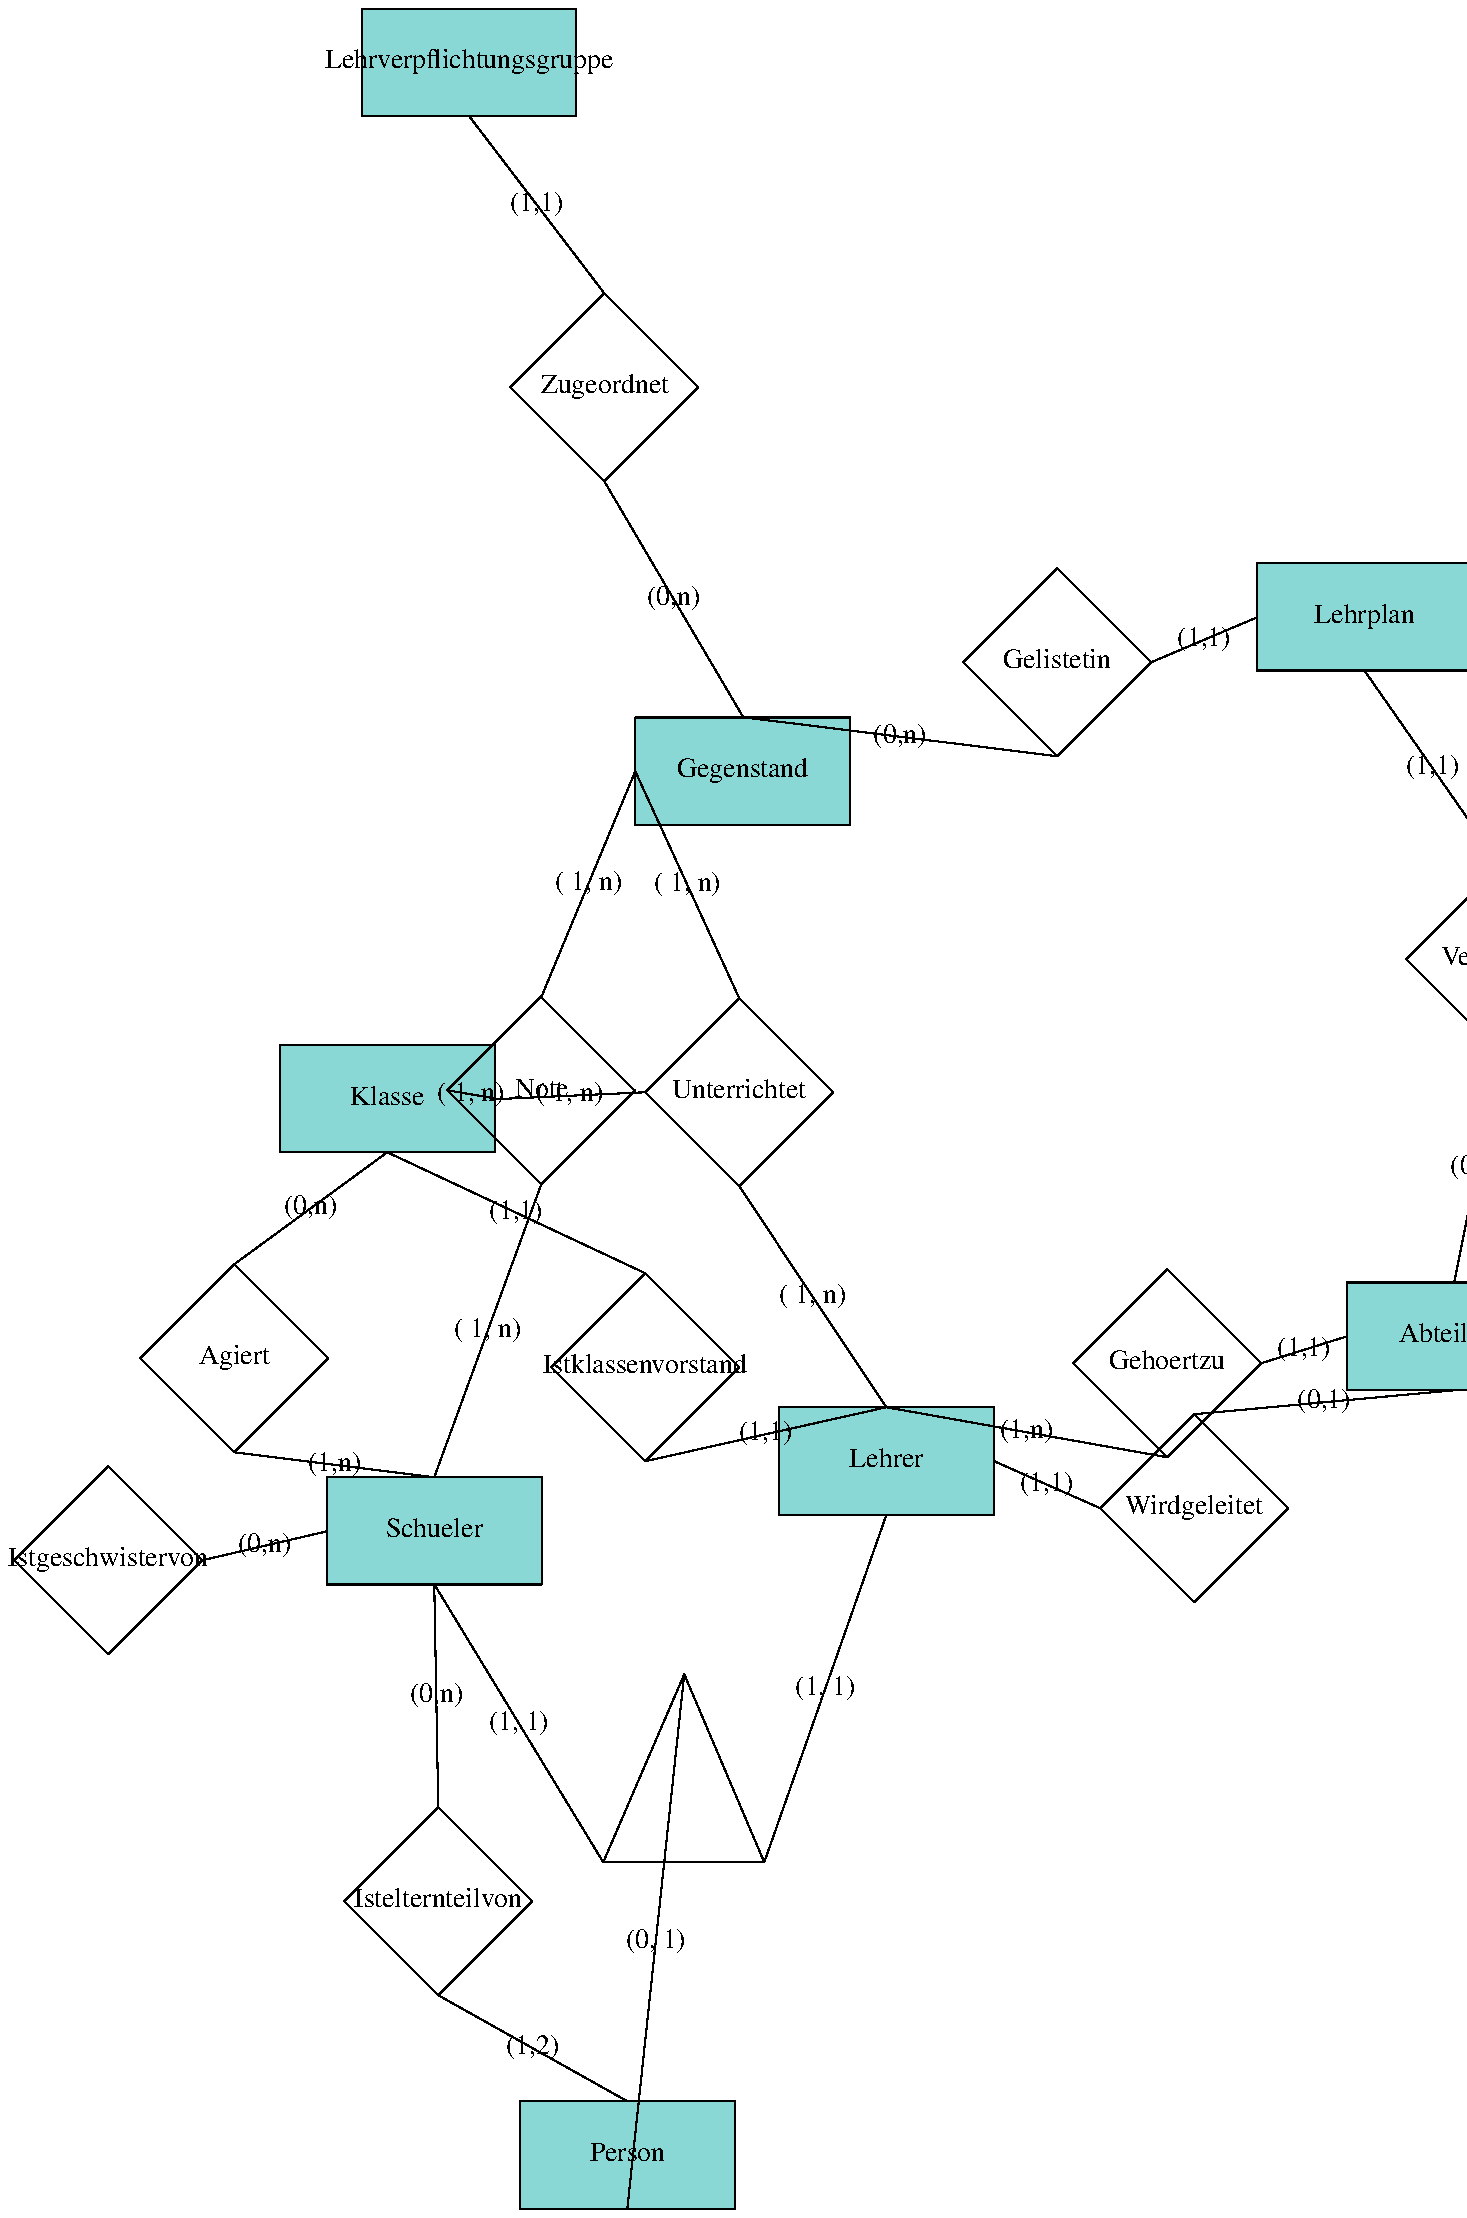 .PS
.defcolor medblue rgb #89D8D6
boxwid=140; boxht=140;Istelternteilvon: box invis "Istelternteilvon" at (350, 453);
line from last box .n to last box .e then to last box .s then to last box .w then to last box .n
boxwid=160;boxht= 80;Schueler: box shaded "medblue" at (347, 729) "Schueler";
boxwid=160;boxht= 80;Person: box shaded "medblue" at (491, 264) "Person";
boxwid=140; boxht=140;Istgeschwistervon: box invis "Istgeschwistervon" at (104, 707);
line from last box .n to last box .e then to last box .s then to last box .w then to last box .n
boxwid=140; boxht=140;Zugeordnet: box invis "Zugeordnet" at (474, 1581);
line from last box .n to last box .e then to last box .s then to last box .w then to last box .n
boxwid=160;boxht= 80;Lehrverpflichtungsgruppe: box shaded "medblue" at (373, 1823) "Lehrverpflichtungsgruppe";
boxwid=160;boxht= 80;Gegenstand: box shaded "medblue" at (577, 1295) "Gegenstand";
boxwid=140; boxht=140;Agiert: box invis "Agiert" at (198, 858);
line from last box .n to last box .e then to last box .s then to last box .w then to last box .n
boxwid=160;boxht= 80;Klasse: box shaded "medblue" at (312, 1051) "Klasse";
boxwid=140; boxht=140;Istklassenvorstand: box invis "Istklassenvorstand" at (504, 851);
line from last box .n to last box .e then to last box .s then to last box .w then to last box .n
boxwid=160;boxht= 80;Lehrer: box shaded "medblue" at (684, 781) "Lehrer";
boxwid=140; boxht=140;Note: box invis "Note" at (427, 1057);
line from last box .n to last box .e then to last box .s then to last box .w then to last box .n
boxwid=140; boxht=140;Unterrichtet: box invis "Unterrichtet" at (574, 1056);
line from last box .n to last box .e then to last box .s then to last box .w then to last box .n
boxwid=140; boxht=140;Gelistetin: box invis "Gelistetin" at (811, 1376);
line from last box .n to last box .e then to last box .s then to last box .w then to last box .n
boxwid=160;boxht= 80;Lehrplan: box shaded "medblue" at (1040, 1410) "Lehrplan";
boxwid=140; boxht=140;Verwendet: box invis "Verwendet" at (1141, 1155);
line from last box .n to last box .e then to last box .s then to last box .w then to last box .n
boxwid=160;boxht= 80;Abteilung: box shaded "medblue" at (1107, 874) "Abteilung";
boxwid=140; boxht=140;Wirdgeleitet: box invis "Wirdgeleitet" at (913, 746);
line from last box .n to last box .e then to last box .s then to last box .w then to last box .n
boxwid=140; boxht=140;Gehoertzu: box invis "Gehoertzu" at (893, 854);
line from last box .n to last box .e then to last box .s then to last box .w then to last box .n
line from Gehoertzu .s to Lehrer .n;
box invis at last line .center "(1,n)";
line from Gehoertzu .e to Abteilung .w;
box invis at last line .center "(1,1)";
line from Wirdgeleitet .n to Abteilung .s;
box invis at last line .center "(0,1)";
line from Wirdgeleitet .w to Lehrer .e;
box invis at last line .center "(1,1)";
line from Verwendet .s to Abteilung .n;
box invis at last line .center "(0,n)";
line from Verwendet .n to Lehrplan .s;
box invis at last line .center "(1,1)";
line from Gelistetin .s to Gegenstand .n;
box invis at last line .center "(0,n)";
line from Gelistetin .e to Lehrplan .w;
box invis at last line .center "(1,1)";
line from Unterrichtet .s to Lehrer .n;
box invis at last line .center "( 1, n)";
line from Unterrichtet .w to Klasse .e;
box invis at last line .center "( 1, n)";
line from Unterrichtet.n to Gegenstand .w;
box invis at last line .center "( 1, n)";
line from Note .s to Schueler .n;
box invis at last line .center "( 1, n)";
line from Note .w to Klasse .e;
box invis at last line .center "( 1, n)";
line from Note.n to Gegenstand .w;
box invis at last line .center "( 1, n)";
line from Istklassenvorstand .s to Lehrer .n;
box invis at last line .center "(1,1)";
line from Istklassenvorstand .n to Klasse .s;
box invis at last line .center "(1,1)";
line from Agiert .s to Schueler .n;
box invis at last line .center "(1,n)";
line from Agiert .n to Klasse .s;
box invis at last line .center "(0,n)";
line from Zugeordnet .n to Lehrverpflichtungsgruppe .s;
box invis at last line .center "(1,1)";
line from Zugeordnet .s to Gegenstand .n;
box invis at last line .center "(0,n)";
line from Istgeschwistervon .e to Schueler .w;
box invis at last line .center "(0,n)";
line from Istgeschwistervon .e to Schueler .w;
box invis at last line .center "(0,n)";
line from Istelternteilvon .n to Schueler .s;
box invis at last line .center "(0,n)";
line from Istelternteilvon .s to Person .n;
box invis at last line .center "(1,2)";
boxht=140; boxwid=120;Istein: box invis at (533, 552);
line from last box .n to last box .se then to last box .sw then to last box .n
line from Istein .n to Person .s;
box invis at last line .center "(0, 1)";
line from Istein .se to Lehrer .s;
box invis at last line .center "(1, 1)";
line from Istein .sw to Schueler .s;
box invis at last line .center "(1, 1)";
.PE